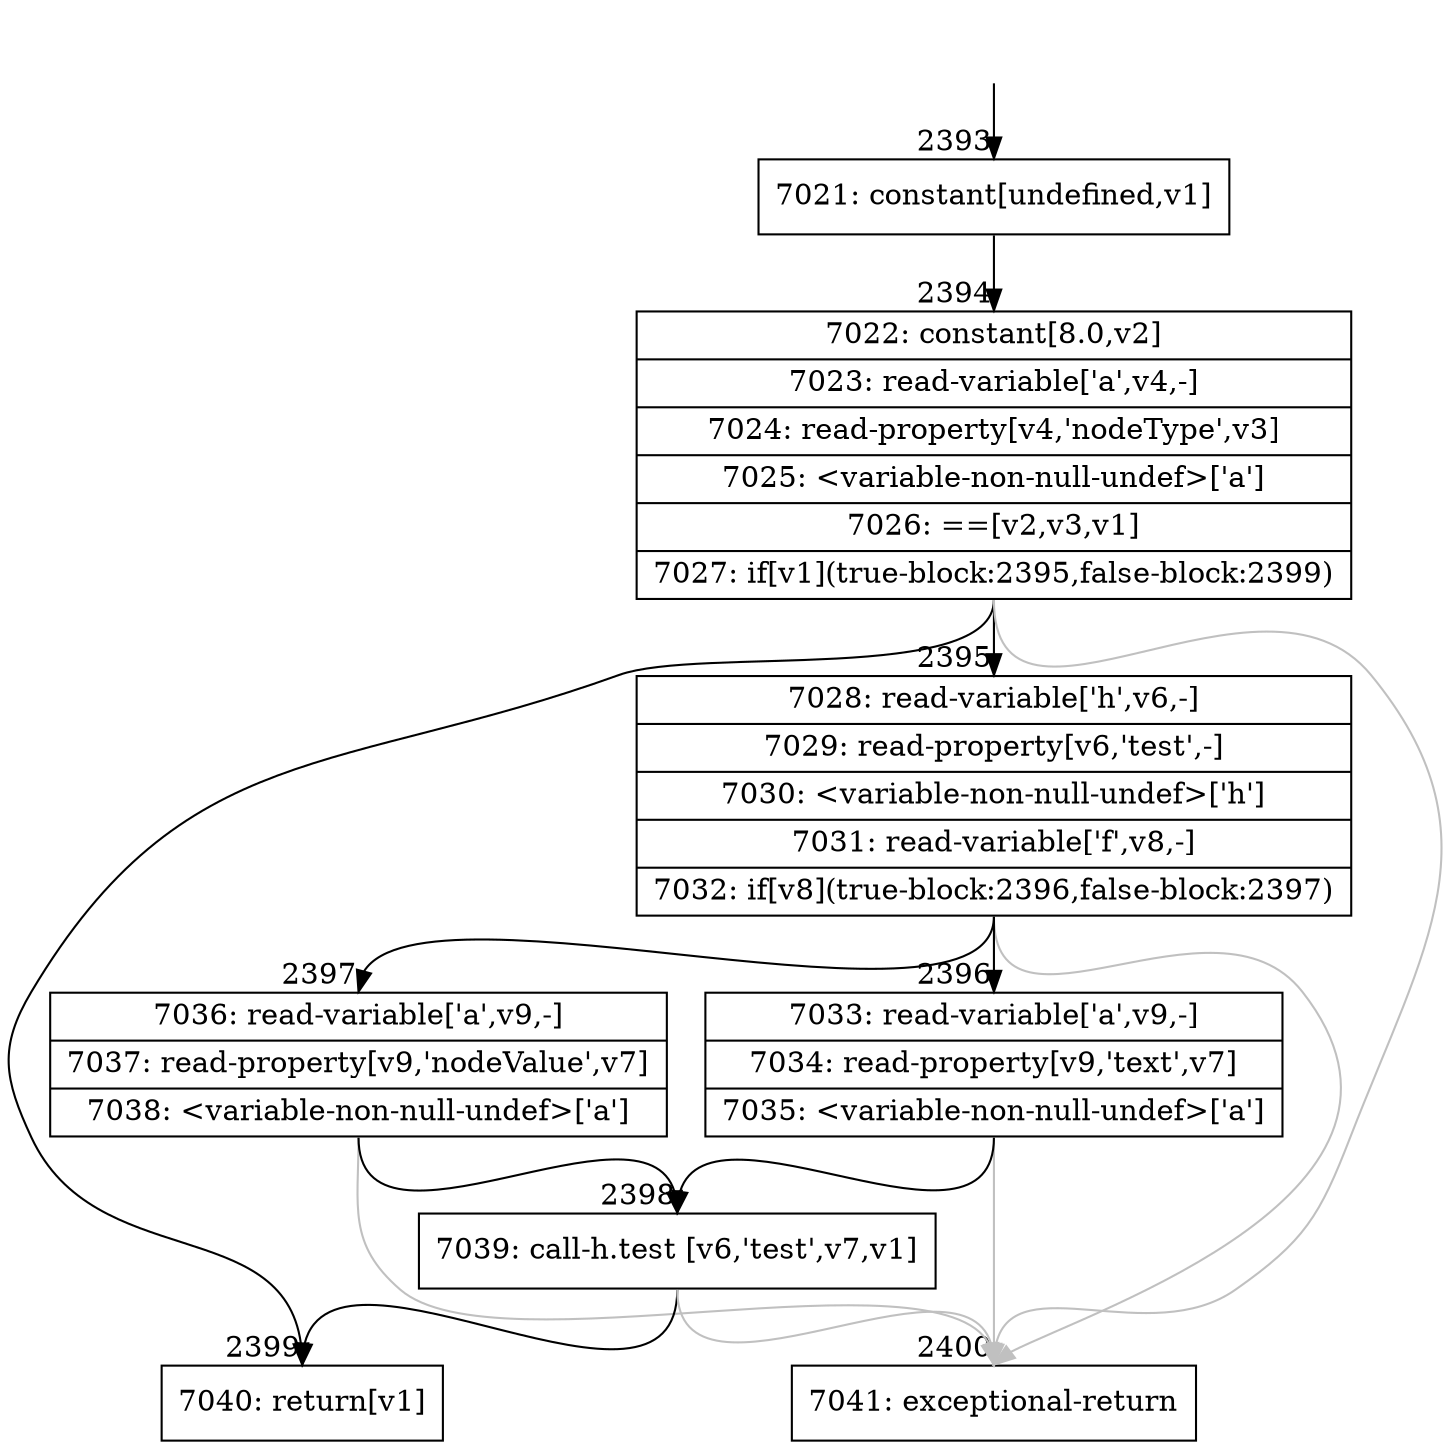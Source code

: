 digraph {
rankdir="TD"
BB_entry194[shape=none,label=""];
BB_entry194 -> BB2393 [tailport=s, headport=n, headlabel="    2393"]
BB2393 [shape=record label="{7021: constant[undefined,v1]}" ] 
BB2393 -> BB2394 [tailport=s, headport=n, headlabel="      2394"]
BB2394 [shape=record label="{7022: constant[8.0,v2]|7023: read-variable['a',v4,-]|7024: read-property[v4,'nodeType',v3]|7025: \<variable-non-null-undef\>['a']|7026: ==[v2,v3,v1]|7027: if[v1](true-block:2395,false-block:2399)}" ] 
BB2394 -> BB2399 [tailport=s, headport=n, headlabel="      2399"]
BB2394 -> BB2395 [tailport=s, headport=n, headlabel="      2395"]
BB2394 -> BB2400 [tailport=s, headport=n, color=gray, headlabel="      2400"]
BB2395 [shape=record label="{7028: read-variable['h',v6,-]|7029: read-property[v6,'test',-]|7030: \<variable-non-null-undef\>['h']|7031: read-variable['f',v8,-]|7032: if[v8](true-block:2396,false-block:2397)}" ] 
BB2395 -> BB2396 [tailport=s, headport=n, headlabel="      2396"]
BB2395 -> BB2397 [tailport=s, headport=n, headlabel="      2397"]
BB2395 -> BB2400 [tailport=s, headport=n, color=gray]
BB2396 [shape=record label="{7033: read-variable['a',v9,-]|7034: read-property[v9,'text',v7]|7035: \<variable-non-null-undef\>['a']}" ] 
BB2396 -> BB2398 [tailport=s, headport=n, headlabel="      2398"]
BB2396 -> BB2400 [tailport=s, headport=n, color=gray]
BB2397 [shape=record label="{7036: read-variable['a',v9,-]|7037: read-property[v9,'nodeValue',v7]|7038: \<variable-non-null-undef\>['a']}" ] 
BB2397 -> BB2398 [tailport=s, headport=n]
BB2397 -> BB2400 [tailport=s, headport=n, color=gray]
BB2398 [shape=record label="{7039: call-h.test [v6,'test',v7,v1]}" ] 
BB2398 -> BB2399 [tailport=s, headport=n]
BB2398 -> BB2400 [tailport=s, headport=n, color=gray]
BB2399 [shape=record label="{7040: return[v1]}" ] 
BB2400 [shape=record label="{7041: exceptional-return}" ] 
}
